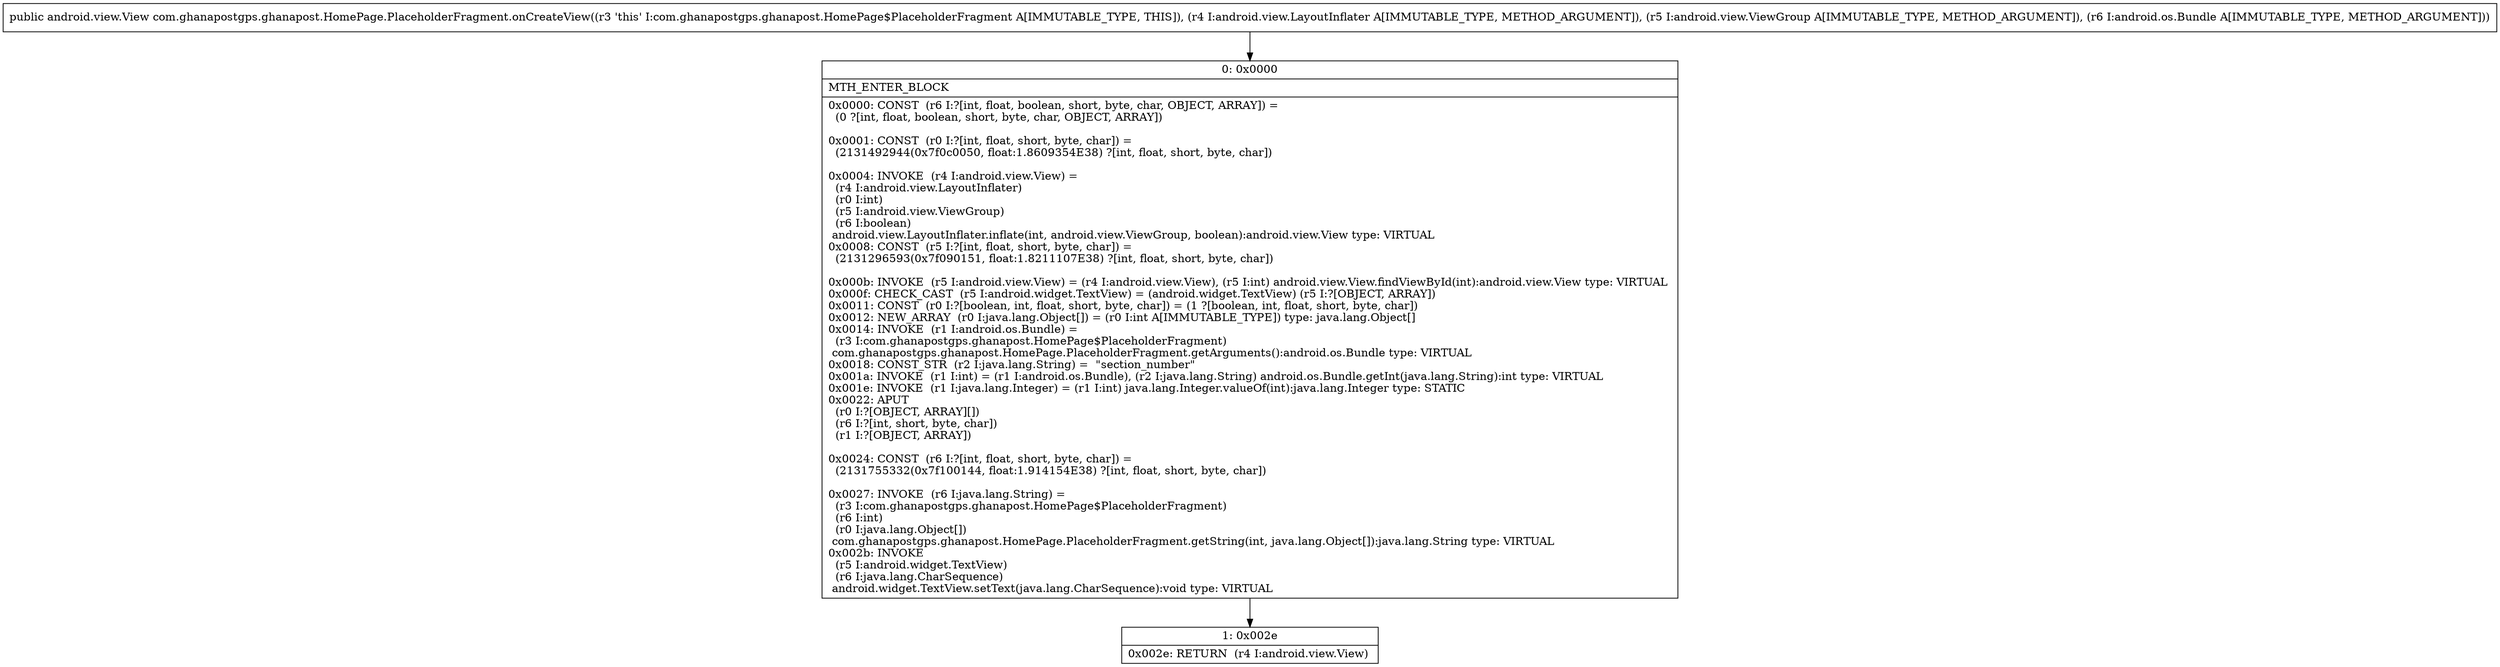 digraph "CFG forcom.ghanapostgps.ghanapost.HomePage.PlaceholderFragment.onCreateView(Landroid\/view\/LayoutInflater;Landroid\/view\/ViewGroup;Landroid\/os\/Bundle;)Landroid\/view\/View;" {
Node_0 [shape=record,label="{0\:\ 0x0000|MTH_ENTER_BLOCK\l|0x0000: CONST  (r6 I:?[int, float, boolean, short, byte, char, OBJECT, ARRAY]) = \l  (0 ?[int, float, boolean, short, byte, char, OBJECT, ARRAY])\l \l0x0001: CONST  (r0 I:?[int, float, short, byte, char]) = \l  (2131492944(0x7f0c0050, float:1.8609354E38) ?[int, float, short, byte, char])\l \l0x0004: INVOKE  (r4 I:android.view.View) = \l  (r4 I:android.view.LayoutInflater)\l  (r0 I:int)\l  (r5 I:android.view.ViewGroup)\l  (r6 I:boolean)\l android.view.LayoutInflater.inflate(int, android.view.ViewGroup, boolean):android.view.View type: VIRTUAL \l0x0008: CONST  (r5 I:?[int, float, short, byte, char]) = \l  (2131296593(0x7f090151, float:1.8211107E38) ?[int, float, short, byte, char])\l \l0x000b: INVOKE  (r5 I:android.view.View) = (r4 I:android.view.View), (r5 I:int) android.view.View.findViewById(int):android.view.View type: VIRTUAL \l0x000f: CHECK_CAST  (r5 I:android.widget.TextView) = (android.widget.TextView) (r5 I:?[OBJECT, ARRAY]) \l0x0011: CONST  (r0 I:?[boolean, int, float, short, byte, char]) = (1 ?[boolean, int, float, short, byte, char]) \l0x0012: NEW_ARRAY  (r0 I:java.lang.Object[]) = (r0 I:int A[IMMUTABLE_TYPE]) type: java.lang.Object[] \l0x0014: INVOKE  (r1 I:android.os.Bundle) = \l  (r3 I:com.ghanapostgps.ghanapost.HomePage$PlaceholderFragment)\l com.ghanapostgps.ghanapost.HomePage.PlaceholderFragment.getArguments():android.os.Bundle type: VIRTUAL \l0x0018: CONST_STR  (r2 I:java.lang.String) =  \"section_number\" \l0x001a: INVOKE  (r1 I:int) = (r1 I:android.os.Bundle), (r2 I:java.lang.String) android.os.Bundle.getInt(java.lang.String):int type: VIRTUAL \l0x001e: INVOKE  (r1 I:java.lang.Integer) = (r1 I:int) java.lang.Integer.valueOf(int):java.lang.Integer type: STATIC \l0x0022: APUT  \l  (r0 I:?[OBJECT, ARRAY][])\l  (r6 I:?[int, short, byte, char])\l  (r1 I:?[OBJECT, ARRAY])\l \l0x0024: CONST  (r6 I:?[int, float, short, byte, char]) = \l  (2131755332(0x7f100144, float:1.914154E38) ?[int, float, short, byte, char])\l \l0x0027: INVOKE  (r6 I:java.lang.String) = \l  (r3 I:com.ghanapostgps.ghanapost.HomePage$PlaceholderFragment)\l  (r6 I:int)\l  (r0 I:java.lang.Object[])\l com.ghanapostgps.ghanapost.HomePage.PlaceholderFragment.getString(int, java.lang.Object[]):java.lang.String type: VIRTUAL \l0x002b: INVOKE  \l  (r5 I:android.widget.TextView)\l  (r6 I:java.lang.CharSequence)\l android.widget.TextView.setText(java.lang.CharSequence):void type: VIRTUAL \l}"];
Node_1 [shape=record,label="{1\:\ 0x002e|0x002e: RETURN  (r4 I:android.view.View) \l}"];
MethodNode[shape=record,label="{public android.view.View com.ghanapostgps.ghanapost.HomePage.PlaceholderFragment.onCreateView((r3 'this' I:com.ghanapostgps.ghanapost.HomePage$PlaceholderFragment A[IMMUTABLE_TYPE, THIS]), (r4 I:android.view.LayoutInflater A[IMMUTABLE_TYPE, METHOD_ARGUMENT]), (r5 I:android.view.ViewGroup A[IMMUTABLE_TYPE, METHOD_ARGUMENT]), (r6 I:android.os.Bundle A[IMMUTABLE_TYPE, METHOD_ARGUMENT])) }"];
MethodNode -> Node_0;
Node_0 -> Node_1;
}

